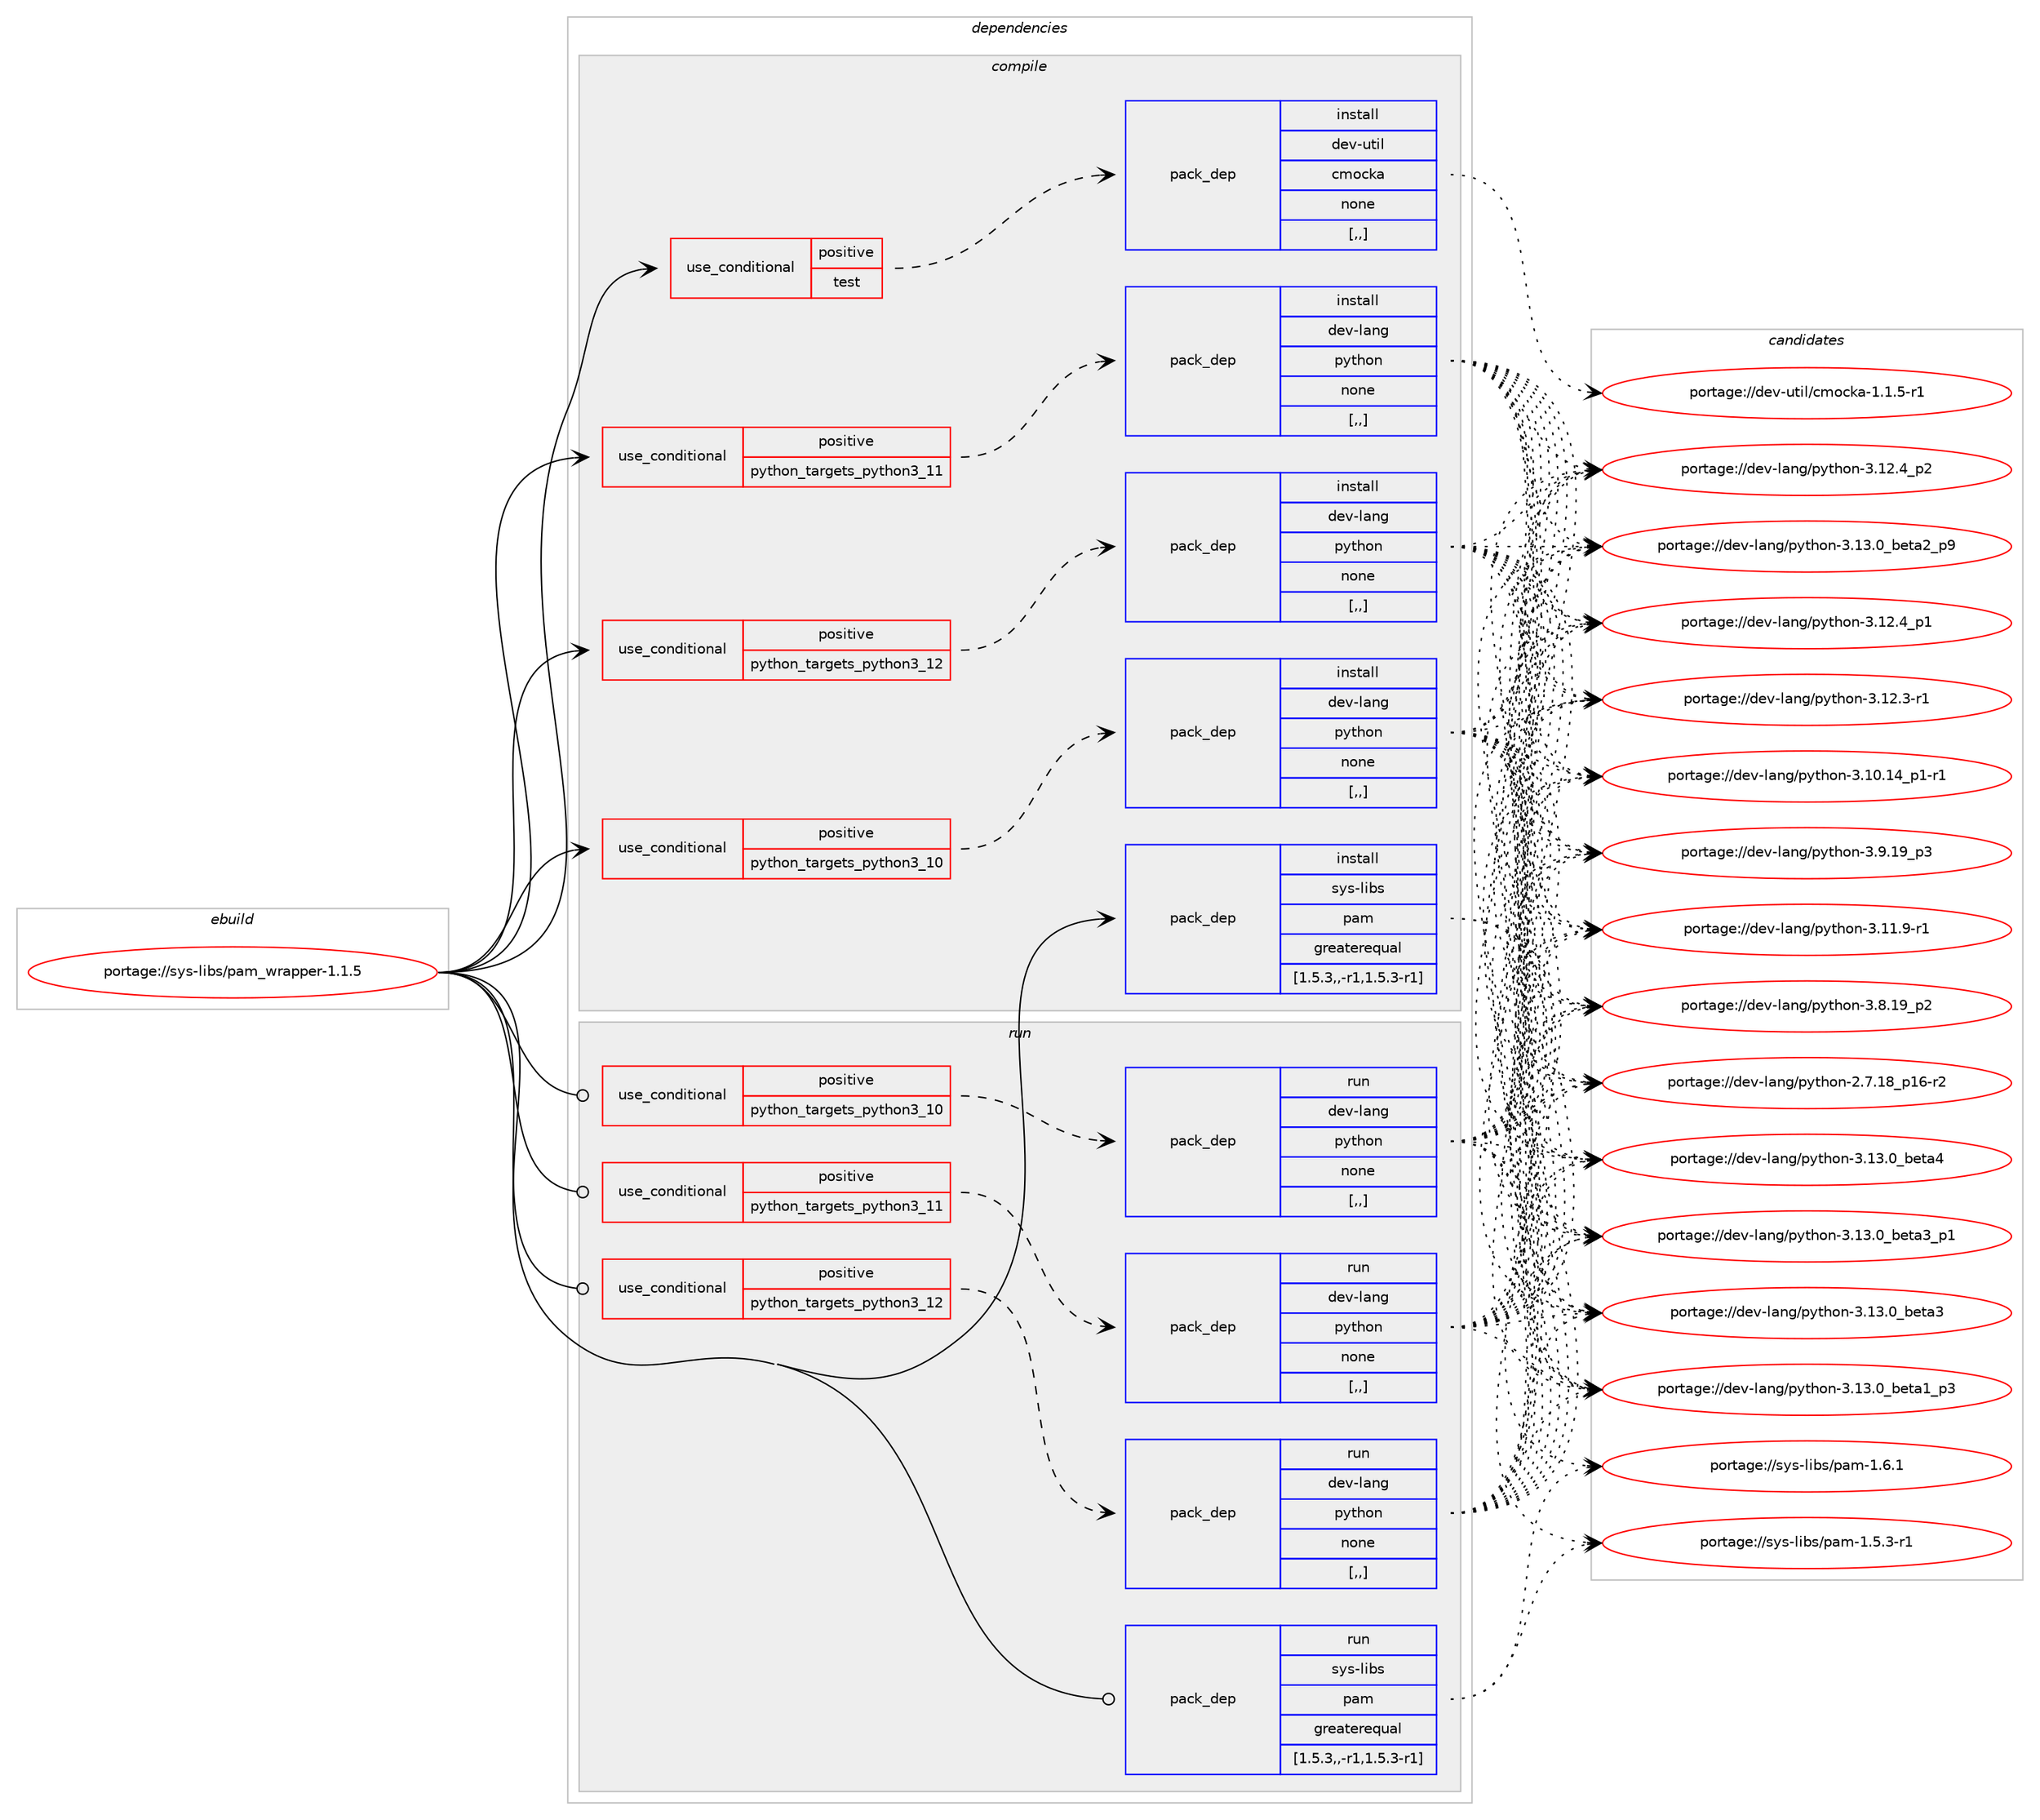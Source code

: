 digraph prolog {

# *************
# Graph options
# *************

newrank=true;
concentrate=true;
compound=true;
graph [rankdir=LR,fontname=Helvetica,fontsize=10,ranksep=1.5];#, ranksep=2.5, nodesep=0.2];
edge  [arrowhead=vee];
node  [fontname=Helvetica,fontsize=10];

# **********
# The ebuild
# **********

subgraph cluster_leftcol {
color=gray;
label=<<i>ebuild</i>>;
id [label="portage://sys-libs/pam_wrapper-1.1.5", color=red, width=4, href="../sys-libs/pam_wrapper-1.1.5.svg"];
}

# ****************
# The dependencies
# ****************

subgraph cluster_midcol {
color=gray;
label=<<i>dependencies</i>>;
subgraph cluster_compile {
fillcolor="#eeeeee";
style=filled;
label=<<i>compile</i>>;
subgraph cond117947 {
dependency442028 [label=<<TABLE BORDER="0" CELLBORDER="1" CELLSPACING="0" CELLPADDING="4"><TR><TD ROWSPAN="3" CELLPADDING="10">use_conditional</TD></TR><TR><TD>positive</TD></TR><TR><TD>python_targets_python3_10</TD></TR></TABLE>>, shape=none, color=red];
subgraph pack321083 {
dependency442029 [label=<<TABLE BORDER="0" CELLBORDER="1" CELLSPACING="0" CELLPADDING="4" WIDTH="220"><TR><TD ROWSPAN="6" CELLPADDING="30">pack_dep</TD></TR><TR><TD WIDTH="110">install</TD></TR><TR><TD>dev-lang</TD></TR><TR><TD>python</TD></TR><TR><TD>none</TD></TR><TR><TD>[,,]</TD></TR></TABLE>>, shape=none, color=blue];
}
dependency442028:e -> dependency442029:w [weight=20,style="dashed",arrowhead="vee"];
}
id:e -> dependency442028:w [weight=20,style="solid",arrowhead="vee"];
subgraph cond117948 {
dependency442030 [label=<<TABLE BORDER="0" CELLBORDER="1" CELLSPACING="0" CELLPADDING="4"><TR><TD ROWSPAN="3" CELLPADDING="10">use_conditional</TD></TR><TR><TD>positive</TD></TR><TR><TD>python_targets_python3_11</TD></TR></TABLE>>, shape=none, color=red];
subgraph pack321084 {
dependency442031 [label=<<TABLE BORDER="0" CELLBORDER="1" CELLSPACING="0" CELLPADDING="4" WIDTH="220"><TR><TD ROWSPAN="6" CELLPADDING="30">pack_dep</TD></TR><TR><TD WIDTH="110">install</TD></TR><TR><TD>dev-lang</TD></TR><TR><TD>python</TD></TR><TR><TD>none</TD></TR><TR><TD>[,,]</TD></TR></TABLE>>, shape=none, color=blue];
}
dependency442030:e -> dependency442031:w [weight=20,style="dashed",arrowhead="vee"];
}
id:e -> dependency442030:w [weight=20,style="solid",arrowhead="vee"];
subgraph cond117949 {
dependency442032 [label=<<TABLE BORDER="0" CELLBORDER="1" CELLSPACING="0" CELLPADDING="4"><TR><TD ROWSPAN="3" CELLPADDING="10">use_conditional</TD></TR><TR><TD>positive</TD></TR><TR><TD>python_targets_python3_12</TD></TR></TABLE>>, shape=none, color=red];
subgraph pack321085 {
dependency442033 [label=<<TABLE BORDER="0" CELLBORDER="1" CELLSPACING="0" CELLPADDING="4" WIDTH="220"><TR><TD ROWSPAN="6" CELLPADDING="30">pack_dep</TD></TR><TR><TD WIDTH="110">install</TD></TR><TR><TD>dev-lang</TD></TR><TR><TD>python</TD></TR><TR><TD>none</TD></TR><TR><TD>[,,]</TD></TR></TABLE>>, shape=none, color=blue];
}
dependency442032:e -> dependency442033:w [weight=20,style="dashed",arrowhead="vee"];
}
id:e -> dependency442032:w [weight=20,style="solid",arrowhead="vee"];
subgraph cond117950 {
dependency442034 [label=<<TABLE BORDER="0" CELLBORDER="1" CELLSPACING="0" CELLPADDING="4"><TR><TD ROWSPAN="3" CELLPADDING="10">use_conditional</TD></TR><TR><TD>positive</TD></TR><TR><TD>test</TD></TR></TABLE>>, shape=none, color=red];
subgraph pack321086 {
dependency442035 [label=<<TABLE BORDER="0" CELLBORDER="1" CELLSPACING="0" CELLPADDING="4" WIDTH="220"><TR><TD ROWSPAN="6" CELLPADDING="30">pack_dep</TD></TR><TR><TD WIDTH="110">install</TD></TR><TR><TD>dev-util</TD></TR><TR><TD>cmocka</TD></TR><TR><TD>none</TD></TR><TR><TD>[,,]</TD></TR></TABLE>>, shape=none, color=blue];
}
dependency442034:e -> dependency442035:w [weight=20,style="dashed",arrowhead="vee"];
}
id:e -> dependency442034:w [weight=20,style="solid",arrowhead="vee"];
subgraph pack321087 {
dependency442036 [label=<<TABLE BORDER="0" CELLBORDER="1" CELLSPACING="0" CELLPADDING="4" WIDTH="220"><TR><TD ROWSPAN="6" CELLPADDING="30">pack_dep</TD></TR><TR><TD WIDTH="110">install</TD></TR><TR><TD>sys-libs</TD></TR><TR><TD>pam</TD></TR><TR><TD>greaterequal</TD></TR><TR><TD>[1.5.3,,-r1,1.5.3-r1]</TD></TR></TABLE>>, shape=none, color=blue];
}
id:e -> dependency442036:w [weight=20,style="solid",arrowhead="vee"];
}
subgraph cluster_compileandrun {
fillcolor="#eeeeee";
style=filled;
label=<<i>compile and run</i>>;
}
subgraph cluster_run {
fillcolor="#eeeeee";
style=filled;
label=<<i>run</i>>;
subgraph cond117951 {
dependency442037 [label=<<TABLE BORDER="0" CELLBORDER="1" CELLSPACING="0" CELLPADDING="4"><TR><TD ROWSPAN="3" CELLPADDING="10">use_conditional</TD></TR><TR><TD>positive</TD></TR><TR><TD>python_targets_python3_10</TD></TR></TABLE>>, shape=none, color=red];
subgraph pack321088 {
dependency442038 [label=<<TABLE BORDER="0" CELLBORDER="1" CELLSPACING="0" CELLPADDING="4" WIDTH="220"><TR><TD ROWSPAN="6" CELLPADDING="30">pack_dep</TD></TR><TR><TD WIDTH="110">run</TD></TR><TR><TD>dev-lang</TD></TR><TR><TD>python</TD></TR><TR><TD>none</TD></TR><TR><TD>[,,]</TD></TR></TABLE>>, shape=none, color=blue];
}
dependency442037:e -> dependency442038:w [weight=20,style="dashed",arrowhead="vee"];
}
id:e -> dependency442037:w [weight=20,style="solid",arrowhead="odot"];
subgraph cond117952 {
dependency442039 [label=<<TABLE BORDER="0" CELLBORDER="1" CELLSPACING="0" CELLPADDING="4"><TR><TD ROWSPAN="3" CELLPADDING="10">use_conditional</TD></TR><TR><TD>positive</TD></TR><TR><TD>python_targets_python3_11</TD></TR></TABLE>>, shape=none, color=red];
subgraph pack321089 {
dependency442040 [label=<<TABLE BORDER="0" CELLBORDER="1" CELLSPACING="0" CELLPADDING="4" WIDTH="220"><TR><TD ROWSPAN="6" CELLPADDING="30">pack_dep</TD></TR><TR><TD WIDTH="110">run</TD></TR><TR><TD>dev-lang</TD></TR><TR><TD>python</TD></TR><TR><TD>none</TD></TR><TR><TD>[,,]</TD></TR></TABLE>>, shape=none, color=blue];
}
dependency442039:e -> dependency442040:w [weight=20,style="dashed",arrowhead="vee"];
}
id:e -> dependency442039:w [weight=20,style="solid",arrowhead="odot"];
subgraph cond117953 {
dependency442041 [label=<<TABLE BORDER="0" CELLBORDER="1" CELLSPACING="0" CELLPADDING="4"><TR><TD ROWSPAN="3" CELLPADDING="10">use_conditional</TD></TR><TR><TD>positive</TD></TR><TR><TD>python_targets_python3_12</TD></TR></TABLE>>, shape=none, color=red];
subgraph pack321090 {
dependency442042 [label=<<TABLE BORDER="0" CELLBORDER="1" CELLSPACING="0" CELLPADDING="4" WIDTH="220"><TR><TD ROWSPAN="6" CELLPADDING="30">pack_dep</TD></TR><TR><TD WIDTH="110">run</TD></TR><TR><TD>dev-lang</TD></TR><TR><TD>python</TD></TR><TR><TD>none</TD></TR><TR><TD>[,,]</TD></TR></TABLE>>, shape=none, color=blue];
}
dependency442041:e -> dependency442042:w [weight=20,style="dashed",arrowhead="vee"];
}
id:e -> dependency442041:w [weight=20,style="solid",arrowhead="odot"];
subgraph pack321091 {
dependency442043 [label=<<TABLE BORDER="0" CELLBORDER="1" CELLSPACING="0" CELLPADDING="4" WIDTH="220"><TR><TD ROWSPAN="6" CELLPADDING="30">pack_dep</TD></TR><TR><TD WIDTH="110">run</TD></TR><TR><TD>sys-libs</TD></TR><TR><TD>pam</TD></TR><TR><TD>greaterequal</TD></TR><TR><TD>[1.5.3,,-r1,1.5.3-r1]</TD></TR></TABLE>>, shape=none, color=blue];
}
id:e -> dependency442043:w [weight=20,style="solid",arrowhead="odot"];
}
}

# **************
# The candidates
# **************

subgraph cluster_choices {
rank=same;
color=gray;
label=<<i>candidates</i>>;

subgraph choice321083 {
color=black;
nodesep=1;
choice1001011184510897110103471121211161041111104551464951464895981011169752 [label="portage://dev-lang/python-3.13.0_beta4", color=red, width=4,href="../dev-lang/python-3.13.0_beta4.svg"];
choice10010111845108971101034711212111610411111045514649514648959810111697519511249 [label="portage://dev-lang/python-3.13.0_beta3_p1", color=red, width=4,href="../dev-lang/python-3.13.0_beta3_p1.svg"];
choice1001011184510897110103471121211161041111104551464951464895981011169751 [label="portage://dev-lang/python-3.13.0_beta3", color=red, width=4,href="../dev-lang/python-3.13.0_beta3.svg"];
choice10010111845108971101034711212111610411111045514649514648959810111697509511257 [label="portage://dev-lang/python-3.13.0_beta2_p9", color=red, width=4,href="../dev-lang/python-3.13.0_beta2_p9.svg"];
choice10010111845108971101034711212111610411111045514649514648959810111697499511251 [label="portage://dev-lang/python-3.13.0_beta1_p3", color=red, width=4,href="../dev-lang/python-3.13.0_beta1_p3.svg"];
choice100101118451089711010347112121116104111110455146495046529511250 [label="portage://dev-lang/python-3.12.4_p2", color=red, width=4,href="../dev-lang/python-3.12.4_p2.svg"];
choice100101118451089711010347112121116104111110455146495046529511249 [label="portage://dev-lang/python-3.12.4_p1", color=red, width=4,href="../dev-lang/python-3.12.4_p1.svg"];
choice100101118451089711010347112121116104111110455146495046514511449 [label="portage://dev-lang/python-3.12.3-r1", color=red, width=4,href="../dev-lang/python-3.12.3-r1.svg"];
choice100101118451089711010347112121116104111110455146494946574511449 [label="portage://dev-lang/python-3.11.9-r1", color=red, width=4,href="../dev-lang/python-3.11.9-r1.svg"];
choice100101118451089711010347112121116104111110455146494846495295112494511449 [label="portage://dev-lang/python-3.10.14_p1-r1", color=red, width=4,href="../dev-lang/python-3.10.14_p1-r1.svg"];
choice100101118451089711010347112121116104111110455146574649579511251 [label="portage://dev-lang/python-3.9.19_p3", color=red, width=4,href="../dev-lang/python-3.9.19_p3.svg"];
choice100101118451089711010347112121116104111110455146564649579511250 [label="portage://dev-lang/python-3.8.19_p2", color=red, width=4,href="../dev-lang/python-3.8.19_p2.svg"];
choice100101118451089711010347112121116104111110455046554649569511249544511450 [label="portage://dev-lang/python-2.7.18_p16-r2", color=red, width=4,href="../dev-lang/python-2.7.18_p16-r2.svg"];
dependency442029:e -> choice1001011184510897110103471121211161041111104551464951464895981011169752:w [style=dotted,weight="100"];
dependency442029:e -> choice10010111845108971101034711212111610411111045514649514648959810111697519511249:w [style=dotted,weight="100"];
dependency442029:e -> choice1001011184510897110103471121211161041111104551464951464895981011169751:w [style=dotted,weight="100"];
dependency442029:e -> choice10010111845108971101034711212111610411111045514649514648959810111697509511257:w [style=dotted,weight="100"];
dependency442029:e -> choice10010111845108971101034711212111610411111045514649514648959810111697499511251:w [style=dotted,weight="100"];
dependency442029:e -> choice100101118451089711010347112121116104111110455146495046529511250:w [style=dotted,weight="100"];
dependency442029:e -> choice100101118451089711010347112121116104111110455146495046529511249:w [style=dotted,weight="100"];
dependency442029:e -> choice100101118451089711010347112121116104111110455146495046514511449:w [style=dotted,weight="100"];
dependency442029:e -> choice100101118451089711010347112121116104111110455146494946574511449:w [style=dotted,weight="100"];
dependency442029:e -> choice100101118451089711010347112121116104111110455146494846495295112494511449:w [style=dotted,weight="100"];
dependency442029:e -> choice100101118451089711010347112121116104111110455146574649579511251:w [style=dotted,weight="100"];
dependency442029:e -> choice100101118451089711010347112121116104111110455146564649579511250:w [style=dotted,weight="100"];
dependency442029:e -> choice100101118451089711010347112121116104111110455046554649569511249544511450:w [style=dotted,weight="100"];
}
subgraph choice321084 {
color=black;
nodesep=1;
choice1001011184510897110103471121211161041111104551464951464895981011169752 [label="portage://dev-lang/python-3.13.0_beta4", color=red, width=4,href="../dev-lang/python-3.13.0_beta4.svg"];
choice10010111845108971101034711212111610411111045514649514648959810111697519511249 [label="portage://dev-lang/python-3.13.0_beta3_p1", color=red, width=4,href="../dev-lang/python-3.13.0_beta3_p1.svg"];
choice1001011184510897110103471121211161041111104551464951464895981011169751 [label="portage://dev-lang/python-3.13.0_beta3", color=red, width=4,href="../dev-lang/python-3.13.0_beta3.svg"];
choice10010111845108971101034711212111610411111045514649514648959810111697509511257 [label="portage://dev-lang/python-3.13.0_beta2_p9", color=red, width=4,href="../dev-lang/python-3.13.0_beta2_p9.svg"];
choice10010111845108971101034711212111610411111045514649514648959810111697499511251 [label="portage://dev-lang/python-3.13.0_beta1_p3", color=red, width=4,href="../dev-lang/python-3.13.0_beta1_p3.svg"];
choice100101118451089711010347112121116104111110455146495046529511250 [label="portage://dev-lang/python-3.12.4_p2", color=red, width=4,href="../dev-lang/python-3.12.4_p2.svg"];
choice100101118451089711010347112121116104111110455146495046529511249 [label="portage://dev-lang/python-3.12.4_p1", color=red, width=4,href="../dev-lang/python-3.12.4_p1.svg"];
choice100101118451089711010347112121116104111110455146495046514511449 [label="portage://dev-lang/python-3.12.3-r1", color=red, width=4,href="../dev-lang/python-3.12.3-r1.svg"];
choice100101118451089711010347112121116104111110455146494946574511449 [label="portage://dev-lang/python-3.11.9-r1", color=red, width=4,href="../dev-lang/python-3.11.9-r1.svg"];
choice100101118451089711010347112121116104111110455146494846495295112494511449 [label="portage://dev-lang/python-3.10.14_p1-r1", color=red, width=4,href="../dev-lang/python-3.10.14_p1-r1.svg"];
choice100101118451089711010347112121116104111110455146574649579511251 [label="portage://dev-lang/python-3.9.19_p3", color=red, width=4,href="../dev-lang/python-3.9.19_p3.svg"];
choice100101118451089711010347112121116104111110455146564649579511250 [label="portage://dev-lang/python-3.8.19_p2", color=red, width=4,href="../dev-lang/python-3.8.19_p2.svg"];
choice100101118451089711010347112121116104111110455046554649569511249544511450 [label="portage://dev-lang/python-2.7.18_p16-r2", color=red, width=4,href="../dev-lang/python-2.7.18_p16-r2.svg"];
dependency442031:e -> choice1001011184510897110103471121211161041111104551464951464895981011169752:w [style=dotted,weight="100"];
dependency442031:e -> choice10010111845108971101034711212111610411111045514649514648959810111697519511249:w [style=dotted,weight="100"];
dependency442031:e -> choice1001011184510897110103471121211161041111104551464951464895981011169751:w [style=dotted,weight="100"];
dependency442031:e -> choice10010111845108971101034711212111610411111045514649514648959810111697509511257:w [style=dotted,weight="100"];
dependency442031:e -> choice10010111845108971101034711212111610411111045514649514648959810111697499511251:w [style=dotted,weight="100"];
dependency442031:e -> choice100101118451089711010347112121116104111110455146495046529511250:w [style=dotted,weight="100"];
dependency442031:e -> choice100101118451089711010347112121116104111110455146495046529511249:w [style=dotted,weight="100"];
dependency442031:e -> choice100101118451089711010347112121116104111110455146495046514511449:w [style=dotted,weight="100"];
dependency442031:e -> choice100101118451089711010347112121116104111110455146494946574511449:w [style=dotted,weight="100"];
dependency442031:e -> choice100101118451089711010347112121116104111110455146494846495295112494511449:w [style=dotted,weight="100"];
dependency442031:e -> choice100101118451089711010347112121116104111110455146574649579511251:w [style=dotted,weight="100"];
dependency442031:e -> choice100101118451089711010347112121116104111110455146564649579511250:w [style=dotted,weight="100"];
dependency442031:e -> choice100101118451089711010347112121116104111110455046554649569511249544511450:w [style=dotted,weight="100"];
}
subgraph choice321085 {
color=black;
nodesep=1;
choice1001011184510897110103471121211161041111104551464951464895981011169752 [label="portage://dev-lang/python-3.13.0_beta4", color=red, width=4,href="../dev-lang/python-3.13.0_beta4.svg"];
choice10010111845108971101034711212111610411111045514649514648959810111697519511249 [label="portage://dev-lang/python-3.13.0_beta3_p1", color=red, width=4,href="../dev-lang/python-3.13.0_beta3_p1.svg"];
choice1001011184510897110103471121211161041111104551464951464895981011169751 [label="portage://dev-lang/python-3.13.0_beta3", color=red, width=4,href="../dev-lang/python-3.13.0_beta3.svg"];
choice10010111845108971101034711212111610411111045514649514648959810111697509511257 [label="portage://dev-lang/python-3.13.0_beta2_p9", color=red, width=4,href="../dev-lang/python-3.13.0_beta2_p9.svg"];
choice10010111845108971101034711212111610411111045514649514648959810111697499511251 [label="portage://dev-lang/python-3.13.0_beta1_p3", color=red, width=4,href="../dev-lang/python-3.13.0_beta1_p3.svg"];
choice100101118451089711010347112121116104111110455146495046529511250 [label="portage://dev-lang/python-3.12.4_p2", color=red, width=4,href="../dev-lang/python-3.12.4_p2.svg"];
choice100101118451089711010347112121116104111110455146495046529511249 [label="portage://dev-lang/python-3.12.4_p1", color=red, width=4,href="../dev-lang/python-3.12.4_p1.svg"];
choice100101118451089711010347112121116104111110455146495046514511449 [label="portage://dev-lang/python-3.12.3-r1", color=red, width=4,href="../dev-lang/python-3.12.3-r1.svg"];
choice100101118451089711010347112121116104111110455146494946574511449 [label="portage://dev-lang/python-3.11.9-r1", color=red, width=4,href="../dev-lang/python-3.11.9-r1.svg"];
choice100101118451089711010347112121116104111110455146494846495295112494511449 [label="portage://dev-lang/python-3.10.14_p1-r1", color=red, width=4,href="../dev-lang/python-3.10.14_p1-r1.svg"];
choice100101118451089711010347112121116104111110455146574649579511251 [label="portage://dev-lang/python-3.9.19_p3", color=red, width=4,href="../dev-lang/python-3.9.19_p3.svg"];
choice100101118451089711010347112121116104111110455146564649579511250 [label="portage://dev-lang/python-3.8.19_p2", color=red, width=4,href="../dev-lang/python-3.8.19_p2.svg"];
choice100101118451089711010347112121116104111110455046554649569511249544511450 [label="portage://dev-lang/python-2.7.18_p16-r2", color=red, width=4,href="../dev-lang/python-2.7.18_p16-r2.svg"];
dependency442033:e -> choice1001011184510897110103471121211161041111104551464951464895981011169752:w [style=dotted,weight="100"];
dependency442033:e -> choice10010111845108971101034711212111610411111045514649514648959810111697519511249:w [style=dotted,weight="100"];
dependency442033:e -> choice1001011184510897110103471121211161041111104551464951464895981011169751:w [style=dotted,weight="100"];
dependency442033:e -> choice10010111845108971101034711212111610411111045514649514648959810111697509511257:w [style=dotted,weight="100"];
dependency442033:e -> choice10010111845108971101034711212111610411111045514649514648959810111697499511251:w [style=dotted,weight="100"];
dependency442033:e -> choice100101118451089711010347112121116104111110455146495046529511250:w [style=dotted,weight="100"];
dependency442033:e -> choice100101118451089711010347112121116104111110455146495046529511249:w [style=dotted,weight="100"];
dependency442033:e -> choice100101118451089711010347112121116104111110455146495046514511449:w [style=dotted,weight="100"];
dependency442033:e -> choice100101118451089711010347112121116104111110455146494946574511449:w [style=dotted,weight="100"];
dependency442033:e -> choice100101118451089711010347112121116104111110455146494846495295112494511449:w [style=dotted,weight="100"];
dependency442033:e -> choice100101118451089711010347112121116104111110455146574649579511251:w [style=dotted,weight="100"];
dependency442033:e -> choice100101118451089711010347112121116104111110455146564649579511250:w [style=dotted,weight="100"];
dependency442033:e -> choice100101118451089711010347112121116104111110455046554649569511249544511450:w [style=dotted,weight="100"];
}
subgraph choice321086 {
color=black;
nodesep=1;
choice10010111845117116105108479910911199107974549464946534511449 [label="portage://dev-util/cmocka-1.1.5-r1", color=red, width=4,href="../dev-util/cmocka-1.1.5-r1.svg"];
dependency442035:e -> choice10010111845117116105108479910911199107974549464946534511449:w [style=dotted,weight="100"];
}
subgraph choice321087 {
color=black;
nodesep=1;
choice11512111545108105981154711297109454946544649 [label="portage://sys-libs/pam-1.6.1", color=red, width=4,href="../sys-libs/pam-1.6.1.svg"];
choice115121115451081059811547112971094549465346514511449 [label="portage://sys-libs/pam-1.5.3-r1", color=red, width=4,href="../sys-libs/pam-1.5.3-r1.svg"];
dependency442036:e -> choice11512111545108105981154711297109454946544649:w [style=dotted,weight="100"];
dependency442036:e -> choice115121115451081059811547112971094549465346514511449:w [style=dotted,weight="100"];
}
subgraph choice321088 {
color=black;
nodesep=1;
choice1001011184510897110103471121211161041111104551464951464895981011169752 [label="portage://dev-lang/python-3.13.0_beta4", color=red, width=4,href="../dev-lang/python-3.13.0_beta4.svg"];
choice10010111845108971101034711212111610411111045514649514648959810111697519511249 [label="portage://dev-lang/python-3.13.0_beta3_p1", color=red, width=4,href="../dev-lang/python-3.13.0_beta3_p1.svg"];
choice1001011184510897110103471121211161041111104551464951464895981011169751 [label="portage://dev-lang/python-3.13.0_beta3", color=red, width=4,href="../dev-lang/python-3.13.0_beta3.svg"];
choice10010111845108971101034711212111610411111045514649514648959810111697509511257 [label="portage://dev-lang/python-3.13.0_beta2_p9", color=red, width=4,href="../dev-lang/python-3.13.0_beta2_p9.svg"];
choice10010111845108971101034711212111610411111045514649514648959810111697499511251 [label="portage://dev-lang/python-3.13.0_beta1_p3", color=red, width=4,href="../dev-lang/python-3.13.0_beta1_p3.svg"];
choice100101118451089711010347112121116104111110455146495046529511250 [label="portage://dev-lang/python-3.12.4_p2", color=red, width=4,href="../dev-lang/python-3.12.4_p2.svg"];
choice100101118451089711010347112121116104111110455146495046529511249 [label="portage://dev-lang/python-3.12.4_p1", color=red, width=4,href="../dev-lang/python-3.12.4_p1.svg"];
choice100101118451089711010347112121116104111110455146495046514511449 [label="portage://dev-lang/python-3.12.3-r1", color=red, width=4,href="../dev-lang/python-3.12.3-r1.svg"];
choice100101118451089711010347112121116104111110455146494946574511449 [label="portage://dev-lang/python-3.11.9-r1", color=red, width=4,href="../dev-lang/python-3.11.9-r1.svg"];
choice100101118451089711010347112121116104111110455146494846495295112494511449 [label="portage://dev-lang/python-3.10.14_p1-r1", color=red, width=4,href="../dev-lang/python-3.10.14_p1-r1.svg"];
choice100101118451089711010347112121116104111110455146574649579511251 [label="portage://dev-lang/python-3.9.19_p3", color=red, width=4,href="../dev-lang/python-3.9.19_p3.svg"];
choice100101118451089711010347112121116104111110455146564649579511250 [label="portage://dev-lang/python-3.8.19_p2", color=red, width=4,href="../dev-lang/python-3.8.19_p2.svg"];
choice100101118451089711010347112121116104111110455046554649569511249544511450 [label="portage://dev-lang/python-2.7.18_p16-r2", color=red, width=4,href="../dev-lang/python-2.7.18_p16-r2.svg"];
dependency442038:e -> choice1001011184510897110103471121211161041111104551464951464895981011169752:w [style=dotted,weight="100"];
dependency442038:e -> choice10010111845108971101034711212111610411111045514649514648959810111697519511249:w [style=dotted,weight="100"];
dependency442038:e -> choice1001011184510897110103471121211161041111104551464951464895981011169751:w [style=dotted,weight="100"];
dependency442038:e -> choice10010111845108971101034711212111610411111045514649514648959810111697509511257:w [style=dotted,weight="100"];
dependency442038:e -> choice10010111845108971101034711212111610411111045514649514648959810111697499511251:w [style=dotted,weight="100"];
dependency442038:e -> choice100101118451089711010347112121116104111110455146495046529511250:w [style=dotted,weight="100"];
dependency442038:e -> choice100101118451089711010347112121116104111110455146495046529511249:w [style=dotted,weight="100"];
dependency442038:e -> choice100101118451089711010347112121116104111110455146495046514511449:w [style=dotted,weight="100"];
dependency442038:e -> choice100101118451089711010347112121116104111110455146494946574511449:w [style=dotted,weight="100"];
dependency442038:e -> choice100101118451089711010347112121116104111110455146494846495295112494511449:w [style=dotted,weight="100"];
dependency442038:e -> choice100101118451089711010347112121116104111110455146574649579511251:w [style=dotted,weight="100"];
dependency442038:e -> choice100101118451089711010347112121116104111110455146564649579511250:w [style=dotted,weight="100"];
dependency442038:e -> choice100101118451089711010347112121116104111110455046554649569511249544511450:w [style=dotted,weight="100"];
}
subgraph choice321089 {
color=black;
nodesep=1;
choice1001011184510897110103471121211161041111104551464951464895981011169752 [label="portage://dev-lang/python-3.13.0_beta4", color=red, width=4,href="../dev-lang/python-3.13.0_beta4.svg"];
choice10010111845108971101034711212111610411111045514649514648959810111697519511249 [label="portage://dev-lang/python-3.13.0_beta3_p1", color=red, width=4,href="../dev-lang/python-3.13.0_beta3_p1.svg"];
choice1001011184510897110103471121211161041111104551464951464895981011169751 [label="portage://dev-lang/python-3.13.0_beta3", color=red, width=4,href="../dev-lang/python-3.13.0_beta3.svg"];
choice10010111845108971101034711212111610411111045514649514648959810111697509511257 [label="portage://dev-lang/python-3.13.0_beta2_p9", color=red, width=4,href="../dev-lang/python-3.13.0_beta2_p9.svg"];
choice10010111845108971101034711212111610411111045514649514648959810111697499511251 [label="portage://dev-lang/python-3.13.0_beta1_p3", color=red, width=4,href="../dev-lang/python-3.13.0_beta1_p3.svg"];
choice100101118451089711010347112121116104111110455146495046529511250 [label="portage://dev-lang/python-3.12.4_p2", color=red, width=4,href="../dev-lang/python-3.12.4_p2.svg"];
choice100101118451089711010347112121116104111110455146495046529511249 [label="portage://dev-lang/python-3.12.4_p1", color=red, width=4,href="../dev-lang/python-3.12.4_p1.svg"];
choice100101118451089711010347112121116104111110455146495046514511449 [label="portage://dev-lang/python-3.12.3-r1", color=red, width=4,href="../dev-lang/python-3.12.3-r1.svg"];
choice100101118451089711010347112121116104111110455146494946574511449 [label="portage://dev-lang/python-3.11.9-r1", color=red, width=4,href="../dev-lang/python-3.11.9-r1.svg"];
choice100101118451089711010347112121116104111110455146494846495295112494511449 [label="portage://dev-lang/python-3.10.14_p1-r1", color=red, width=4,href="../dev-lang/python-3.10.14_p1-r1.svg"];
choice100101118451089711010347112121116104111110455146574649579511251 [label="portage://dev-lang/python-3.9.19_p3", color=red, width=4,href="../dev-lang/python-3.9.19_p3.svg"];
choice100101118451089711010347112121116104111110455146564649579511250 [label="portage://dev-lang/python-3.8.19_p2", color=red, width=4,href="../dev-lang/python-3.8.19_p2.svg"];
choice100101118451089711010347112121116104111110455046554649569511249544511450 [label="portage://dev-lang/python-2.7.18_p16-r2", color=red, width=4,href="../dev-lang/python-2.7.18_p16-r2.svg"];
dependency442040:e -> choice1001011184510897110103471121211161041111104551464951464895981011169752:w [style=dotted,weight="100"];
dependency442040:e -> choice10010111845108971101034711212111610411111045514649514648959810111697519511249:w [style=dotted,weight="100"];
dependency442040:e -> choice1001011184510897110103471121211161041111104551464951464895981011169751:w [style=dotted,weight="100"];
dependency442040:e -> choice10010111845108971101034711212111610411111045514649514648959810111697509511257:w [style=dotted,weight="100"];
dependency442040:e -> choice10010111845108971101034711212111610411111045514649514648959810111697499511251:w [style=dotted,weight="100"];
dependency442040:e -> choice100101118451089711010347112121116104111110455146495046529511250:w [style=dotted,weight="100"];
dependency442040:e -> choice100101118451089711010347112121116104111110455146495046529511249:w [style=dotted,weight="100"];
dependency442040:e -> choice100101118451089711010347112121116104111110455146495046514511449:w [style=dotted,weight="100"];
dependency442040:e -> choice100101118451089711010347112121116104111110455146494946574511449:w [style=dotted,weight="100"];
dependency442040:e -> choice100101118451089711010347112121116104111110455146494846495295112494511449:w [style=dotted,weight="100"];
dependency442040:e -> choice100101118451089711010347112121116104111110455146574649579511251:w [style=dotted,weight="100"];
dependency442040:e -> choice100101118451089711010347112121116104111110455146564649579511250:w [style=dotted,weight="100"];
dependency442040:e -> choice100101118451089711010347112121116104111110455046554649569511249544511450:w [style=dotted,weight="100"];
}
subgraph choice321090 {
color=black;
nodesep=1;
choice1001011184510897110103471121211161041111104551464951464895981011169752 [label="portage://dev-lang/python-3.13.0_beta4", color=red, width=4,href="../dev-lang/python-3.13.0_beta4.svg"];
choice10010111845108971101034711212111610411111045514649514648959810111697519511249 [label="portage://dev-lang/python-3.13.0_beta3_p1", color=red, width=4,href="../dev-lang/python-3.13.0_beta3_p1.svg"];
choice1001011184510897110103471121211161041111104551464951464895981011169751 [label="portage://dev-lang/python-3.13.0_beta3", color=red, width=4,href="../dev-lang/python-3.13.0_beta3.svg"];
choice10010111845108971101034711212111610411111045514649514648959810111697509511257 [label="portage://dev-lang/python-3.13.0_beta2_p9", color=red, width=4,href="../dev-lang/python-3.13.0_beta2_p9.svg"];
choice10010111845108971101034711212111610411111045514649514648959810111697499511251 [label="portage://dev-lang/python-3.13.0_beta1_p3", color=red, width=4,href="../dev-lang/python-3.13.0_beta1_p3.svg"];
choice100101118451089711010347112121116104111110455146495046529511250 [label="portage://dev-lang/python-3.12.4_p2", color=red, width=4,href="../dev-lang/python-3.12.4_p2.svg"];
choice100101118451089711010347112121116104111110455146495046529511249 [label="portage://dev-lang/python-3.12.4_p1", color=red, width=4,href="../dev-lang/python-3.12.4_p1.svg"];
choice100101118451089711010347112121116104111110455146495046514511449 [label="portage://dev-lang/python-3.12.3-r1", color=red, width=4,href="../dev-lang/python-3.12.3-r1.svg"];
choice100101118451089711010347112121116104111110455146494946574511449 [label="portage://dev-lang/python-3.11.9-r1", color=red, width=4,href="../dev-lang/python-3.11.9-r1.svg"];
choice100101118451089711010347112121116104111110455146494846495295112494511449 [label="portage://dev-lang/python-3.10.14_p1-r1", color=red, width=4,href="../dev-lang/python-3.10.14_p1-r1.svg"];
choice100101118451089711010347112121116104111110455146574649579511251 [label="portage://dev-lang/python-3.9.19_p3", color=red, width=4,href="../dev-lang/python-3.9.19_p3.svg"];
choice100101118451089711010347112121116104111110455146564649579511250 [label="portage://dev-lang/python-3.8.19_p2", color=red, width=4,href="../dev-lang/python-3.8.19_p2.svg"];
choice100101118451089711010347112121116104111110455046554649569511249544511450 [label="portage://dev-lang/python-2.7.18_p16-r2", color=red, width=4,href="../dev-lang/python-2.7.18_p16-r2.svg"];
dependency442042:e -> choice1001011184510897110103471121211161041111104551464951464895981011169752:w [style=dotted,weight="100"];
dependency442042:e -> choice10010111845108971101034711212111610411111045514649514648959810111697519511249:w [style=dotted,weight="100"];
dependency442042:e -> choice1001011184510897110103471121211161041111104551464951464895981011169751:w [style=dotted,weight="100"];
dependency442042:e -> choice10010111845108971101034711212111610411111045514649514648959810111697509511257:w [style=dotted,weight="100"];
dependency442042:e -> choice10010111845108971101034711212111610411111045514649514648959810111697499511251:w [style=dotted,weight="100"];
dependency442042:e -> choice100101118451089711010347112121116104111110455146495046529511250:w [style=dotted,weight="100"];
dependency442042:e -> choice100101118451089711010347112121116104111110455146495046529511249:w [style=dotted,weight="100"];
dependency442042:e -> choice100101118451089711010347112121116104111110455146495046514511449:w [style=dotted,weight="100"];
dependency442042:e -> choice100101118451089711010347112121116104111110455146494946574511449:w [style=dotted,weight="100"];
dependency442042:e -> choice100101118451089711010347112121116104111110455146494846495295112494511449:w [style=dotted,weight="100"];
dependency442042:e -> choice100101118451089711010347112121116104111110455146574649579511251:w [style=dotted,weight="100"];
dependency442042:e -> choice100101118451089711010347112121116104111110455146564649579511250:w [style=dotted,weight="100"];
dependency442042:e -> choice100101118451089711010347112121116104111110455046554649569511249544511450:w [style=dotted,weight="100"];
}
subgraph choice321091 {
color=black;
nodesep=1;
choice11512111545108105981154711297109454946544649 [label="portage://sys-libs/pam-1.6.1", color=red, width=4,href="../sys-libs/pam-1.6.1.svg"];
choice115121115451081059811547112971094549465346514511449 [label="portage://sys-libs/pam-1.5.3-r1", color=red, width=4,href="../sys-libs/pam-1.5.3-r1.svg"];
dependency442043:e -> choice11512111545108105981154711297109454946544649:w [style=dotted,weight="100"];
dependency442043:e -> choice115121115451081059811547112971094549465346514511449:w [style=dotted,weight="100"];
}
}

}
